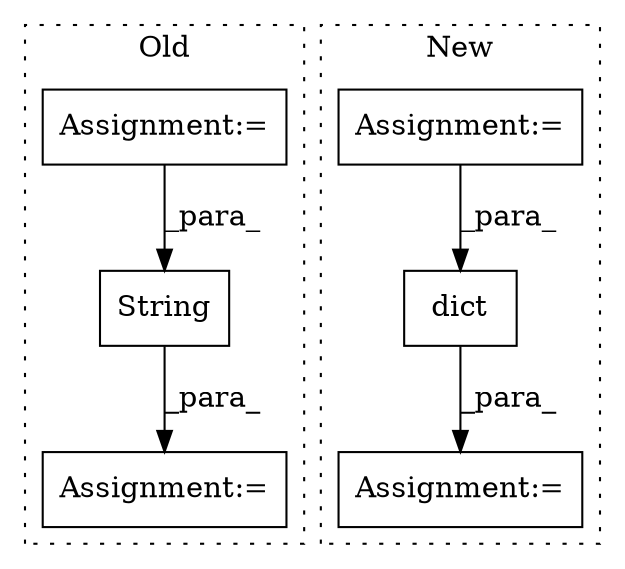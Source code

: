 digraph G {
subgraph cluster0 {
1 [label="String" a="32" s="11247,11265" l="7,1" shape="box"];
5 [label="Assignment:=" a="7" s="11297" l="2" shape="box"];
6 [label="Assignment:=" a="7" s="11220" l="4" shape="box"];
label = "Old";
style="dotted";
}
subgraph cluster1 {
2 [label="dict" a="32" s="11244,11260" l="5,1" shape="box"];
3 [label="Assignment:=" a="7" s="11273,11365" l="65,2" shape="box"];
4 [label="Assignment:=" a="7" s="11143" l="1" shape="box"];
label = "New";
style="dotted";
}
1 -> 5 [label="_para_"];
2 -> 3 [label="_para_"];
4 -> 2 [label="_para_"];
6 -> 1 [label="_para_"];
}